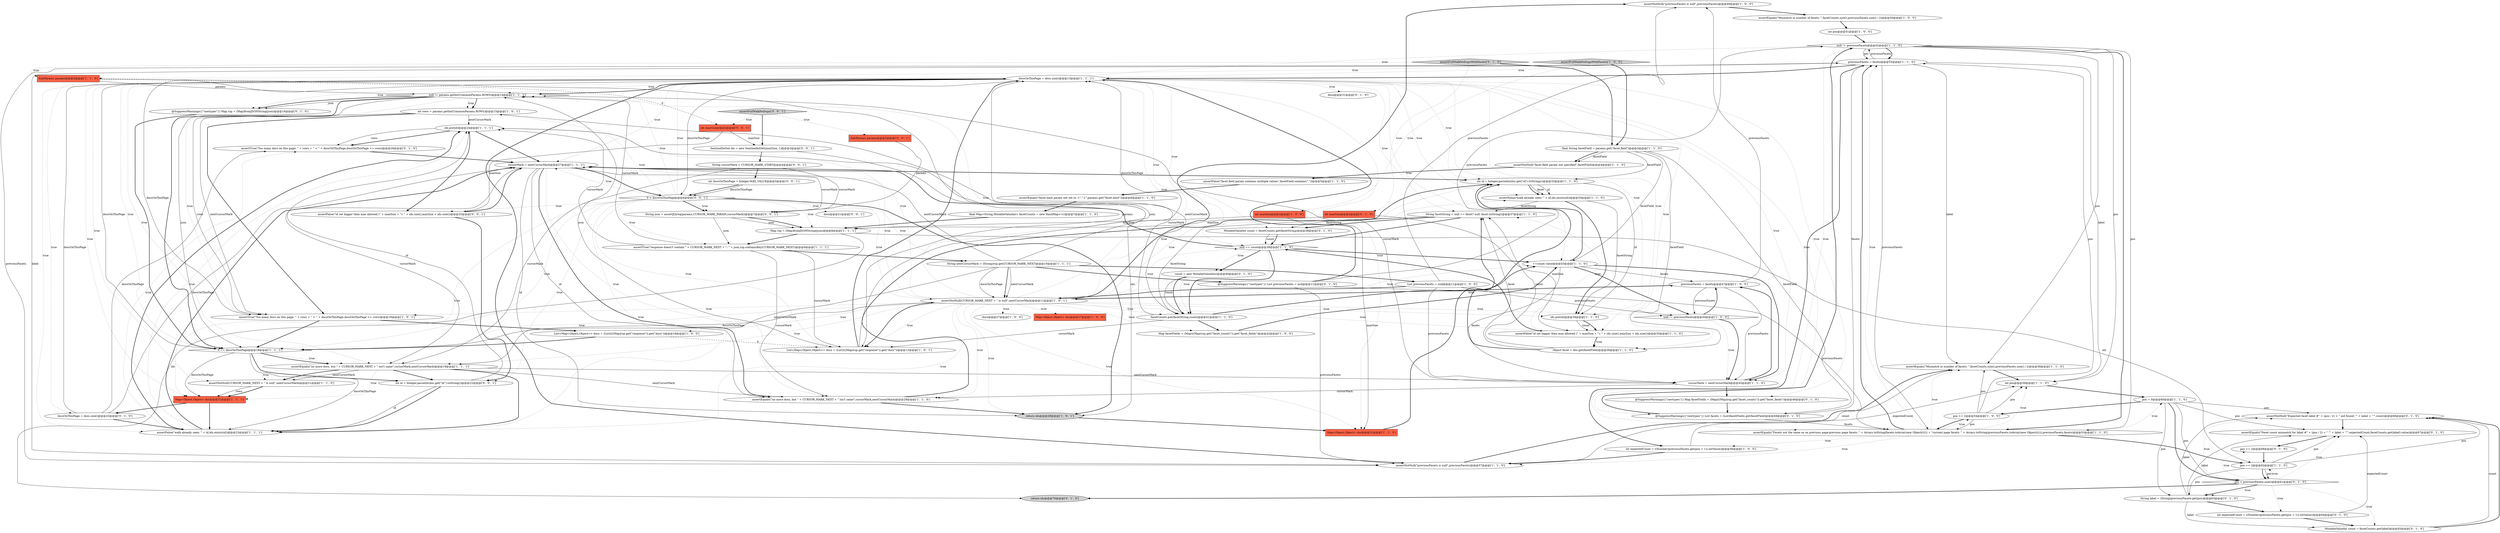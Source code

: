 digraph {
18 [style = filled, label = "assertNotNull(\"previousFacets is null\",previousFacets)@@@49@@@['1', '0', '0']", fillcolor = white, shape = ellipse image = "AAA0AAABBB1BBB"];
68 [style = filled, label = "assertNotNull(\"Expected facet label #\" + (pos / 2) + \" not found: '\" + label + \"'\",count)@@@66@@@['0', '1', '0']", fillcolor = white, shape = ellipse image = "AAA0AAABBB2BBB"];
60 [style = filled, label = "String label = (String)previousFacets.get(pos)@@@63@@@['0', '1', '0']", fillcolor = white, shape = ellipse image = "AAA0AAABBB2BBB"];
58 [style = filled, label = "return ids@@@70@@@['0', '1', '0']", fillcolor = lightgray, shape = ellipse image = "AAA0AAABBB2BBB"];
21 [style = filled, label = "null != params.getInt(CommonParams.ROWS)@@@14@@@['1', '1', '1']", fillcolor = white, shape = diamond image = "AAA0AAABBB1BBB"];
15 [style = filled, label = "assertFalse(\"walk already seen: \" + id,ids.exists(id))@@@33@@@['1', '1', '0']", fillcolor = white, shape = ellipse image = "AAA0AAABBB1BBB"];
32 [style = filled, label = "pos += 2@@@62@@@['1', '1', '0']", fillcolor = white, shape = ellipse image = "AAA0AAABBB1BBB"];
28 [style = filled, label = "int maxSize@@@2@@@['1', '0', '0']", fillcolor = tomato, shape = box image = "AAA0AAABBB1BBB"];
67 [style = filled, label = "assertTrue(\"Too many docs on this page: \" + rows + \" < \" + docsOnThisPage,docsOnThisPage <= rows)@@@26@@@['0', '1', '0']", fillcolor = white, shape = ellipse image = "AAA0AAABBB2BBB"];
14 [style = filled, label = "previousFacets = facets@@@47@@@['1', '0', '0']", fillcolor = white, shape = ellipse image = "AAA0AAABBB1BBB"];
81 [style = filled, label = "String cursorMark = CURSOR_MARK_START@@@4@@@['0', '0', '1']", fillcolor = white, shape = ellipse image = "AAA0AAABBB3BBB"];
0 [style = filled, label = "String facetString = null == facet? null: facet.toString()@@@37@@@['1', '1', '0']", fillcolor = white, shape = ellipse image = "AAA0AAABBB1BBB"];
50 [style = filled, label = "int id = Integer.parseInt(doc.get(\"id\").toString())@@@32@@@['1', '1', '0']", fillcolor = white, shape = ellipse image = "AAA0AAABBB1BBB"];
56 [style = filled, label = "assertFullWalkNoDupsWithFacets['1', '0', '0']", fillcolor = lightgray, shape = diamond image = "AAA0AAABBB1BBB"];
83 [style = filled, label = "SentinelIntSet ids = new SentinelIntSet(maxSize,-1)@@@3@@@['0', '0', '1']", fillcolor = white, shape = ellipse image = "AAA0AAABBB3BBB"];
39 [style = filled, label = "String nextCursorMark = (String)rsp.get(CURSOR_MARK_NEXT)@@@10@@@['1', '1', '1']", fillcolor = white, shape = ellipse image = "AAA0AAABBB1BBB"];
54 [style = filled, label = "pos += 2@@@54@@@['1', '0', '0']", fillcolor = white, shape = ellipse image = "AAA0AAABBB1BBB"];
43 [style = filled, label = "assertNotNull(\"facet.field param not specified\",facetField)@@@4@@@['1', '1', '0']", fillcolor = white, shape = ellipse image = "AAA0AAABBB1BBB"];
78 [style = filled, label = "int id = Integer.parseInt(doc.get(\"id\").toString())@@@22@@@['0', '0', '1']", fillcolor = white, shape = ellipse image = "AAA0AAABBB3BBB"];
42 [style = filled, label = "previousFacets = facets@@@55@@@['1', '1', '0']", fillcolor = white, shape = ellipse image = "AAA0AAABBB1BBB"];
17 [style = filled, label = "ids.put(id)@@@24@@@['1', '1', '1']", fillcolor = white, shape = ellipse image = "AAA0AAABBB1BBB"];
69 [style = filled, label = "@SuppressWarnings({\"rawtypes\"}) Map facetFields = (Map)((Map)rsp.get(\"facet_counts\")).get(\"facet_fields\")@@@46@@@['0', '1', '0']", fillcolor = white, shape = ellipse image = "AAA0AAABBB2BBB"];
38 [style = filled, label = "docs@@@27@@@['1', '0', '0']", fillcolor = white, shape = ellipse image = "AAA0AAABBB1BBB"];
3 [style = filled, label = "assertTrue(\"response doesn't contain \" + CURSOR_MARK_NEXT + \": \" + json,rsp.containsKey(CURSOR_MARK_NEXT))@@@9@@@['1', '1', '1']", fillcolor = white, shape = ellipse image = "AAA0AAABBB1BBB"];
25 [style = filled, label = "int rows = params.getInt(CommonParams.ROWS)@@@15@@@['1', '0', '1']", fillcolor = white, shape = ellipse image = "AAA0AAABBB1BBB"];
57 [style = filled, label = "docsOnThisPage = docs.size()@@@23@@@['0', '1', '0']", fillcolor = white, shape = ellipse image = "AAA0AAABBB2BBB"];
62 [style = filled, label = "docs@@@31@@@['0', '1', '0']", fillcolor = white, shape = ellipse image = "AAA0AAABBB2BBB"];
40 [style = filled, label = "null == count@@@39@@@['1', '1', '0']", fillcolor = white, shape = diamond image = "AAA0AAABBB1BBB"];
27 [style = filled, label = "cursorMark = nextCursorMark@@@45@@@['1', '1', '0']", fillcolor = white, shape = ellipse image = "AAA0AAABBB1BBB"];
61 [style = filled, label = "@SuppressWarnings({\"rawtypes\"}) List facets = (List)facetFields.get(facetField)@@@49@@@['0', '1', '0']", fillcolor = white, shape = ellipse image = "AAA1AAABBB2BBB"];
52 [style = filled, label = "null != previousFacets@@@44@@@['1', '0', '0']", fillcolor = white, shape = diamond image = "AAA0AAABBB1BBB"];
26 [style = filled, label = "List previousFacets = null@@@11@@@['1', '0', '0']", fillcolor = white, shape = ellipse image = "AAA0AAABBB1BBB"];
16 [style = filled, label = "int pos@@@51@@@['1', '0', '0']", fillcolor = white, shape = ellipse image = "AAA0AAABBB1BBB"];
51 [style = filled, label = "assertNotNull(CURSOR_MARK_NEXT + \" is null\",nextCursorMark)@@@21@@@['1', '1', '0']", fillcolor = white, shape = ellipse image = "AAA0AAABBB1BBB"];
63 [style = filled, label = "@SuppressWarnings({\"rawtypes\"}) Map rsp = (Map)fromJSONString(json)@@@16@@@['0', '1', '0']", fillcolor = white, shape = ellipse image = "AAA0AAABBB2BBB"];
31 [style = filled, label = "assertEquals(\"Mismatch in number of facets: \",facetCounts.size(),previousFacets.size() / 2)@@@58@@@['1', '1', '0']", fillcolor = white, shape = ellipse image = "AAA0AAABBB1BBB"];
22 [style = filled, label = "return ids@@@29@@@['1', '0', '1']", fillcolor = lightgray, shape = ellipse image = "AAA0AAABBB1BBB"];
1 [style = filled, label = "assertEquals(\"Mismatch in number of facets: \",facetCounts.size(),previousFacets.size() / 2)@@@50@@@['1', '0', '0']", fillcolor = white, shape = ellipse image = "AAA0AAABBB1BBB"];
37 [style = filled, label = "Map<Object,Object> doc@@@27@@@['1', '0', '0']", fillcolor = tomato, shape = box image = "AAA0AAABBB1BBB"];
65 [style = filled, label = "assertFullWalkNoDupsWithFacets['0', '1', '0']", fillcolor = lightgray, shape = diamond image = "AAA0AAABBB2BBB"];
36 [style = filled, label = "Object facet = doc.get(facetField)@@@36@@@['1', '1', '0']", fillcolor = white, shape = ellipse image = "AAA0AAABBB1BBB"];
24 [style = filled, label = "List<Map<Object,Object>> docs = (List)(((Map)rsp.get(\"response\")).get(\"docs\"))@@@18@@@['1', '0', '0']", fillcolor = white, shape = ellipse image = "AAA0AAABBB1BBB"];
59 [style = filled, label = "@SuppressWarnings({\"rawtypes\"}) List previousFacets = null@@@11@@@['0', '1', '0']", fillcolor = white, shape = ellipse image = "AAA0AAABBB2BBB"];
70 [style = filled, label = "MutableValueInt count = facetCounts.get(facetString)@@@38@@@['0', '1', '0']", fillcolor = white, shape = ellipse image = "AAA0AAABBB2BBB"];
47 [style = filled, label = "assertNotNull(\"previousFacets is null\",previousFacets)@@@57@@@['1', '1', '0']", fillcolor = white, shape = ellipse image = "AAA0AAABBB1BBB"];
6 [style = filled, label = "assertTrue(\"Too many docs on this page: \" + rows + \" < \" + docsOnThisPage,docsOnThisPage <= rows)@@@16@@@['1', '0', '1']", fillcolor = white, shape = ellipse image = "AAA0AAABBB1BBB"];
66 [style = filled, label = "int maxSize@@@2@@@['0', '1', '0']", fillcolor = tomato, shape = box image = "AAA0AAABBB2BBB"];
23 [style = filled, label = "Map<Object,Object> doc@@@31@@@['1', '1', '0']", fillcolor = tomato, shape = box image = "AAA0AAABBB1BBB"];
55 [style = filled, label = "assertFalse(\"id set bigger then max allowed (\" + maxSize + \"): \" + ids.size(),maxSize < ids.size())@@@35@@@['1', '1', '0']", fillcolor = white, shape = ellipse image = "AAA0AAABBB1BBB"];
53 [style = filled, label = "Map facetFields = (Map)((Map)rsp.get(\"facet_counts\")).get(\"facet_fields\")@@@42@@@['1', '0', '0']", fillcolor = white, shape = ellipse image = "AAA0AAABBB1BBB"];
11 [style = filled, label = "List<Map<Object,Object>> docs = (List)(((Map)rsp.get(\"response\")).get(\"docs\"))@@@12@@@['1', '0', '1']", fillcolor = white, shape = ellipse image = "AAA0AAABBB1BBB"];
86 [style = filled, label = "int docsOnThisPage = Integer.MAX_VALUE@@@5@@@['0', '0', '1']", fillcolor = white, shape = ellipse image = "AAA0AAABBB3BBB"];
77 [style = filled, label = "SolrParams params@@@2@@@['0', '0', '1']", fillcolor = tomato, shape = box image = "AAA0AAABBB3BBB"];
33 [style = filled, label = "assertFalse(\"walk already seen: \" + id,ids.exists(id))@@@23@@@['1', '1', '1']", fillcolor = white, shape = ellipse image = "AAA0AAABBB1BBB"];
48 [style = filled, label = "Map<Object,Object> doc@@@21@@@['1', '1', '1']", fillcolor = tomato, shape = box image = "AAA0AAABBB1BBB"];
80 [style = filled, label = "int maxSize@@@2@@@['0', '0', '1']", fillcolor = tomato, shape = box image = "AAA0AAABBB3BBB"];
76 [style = filled, label = "docs@@@21@@@['0', '0', '1']", fillcolor = white, shape = ellipse image = "AAA0AAABBB3BBB"];
35 [style = filled, label = "0 == docsOnThisPage@@@18@@@['1', '1', '1']", fillcolor = white, shape = diamond image = "AAA0AAABBB1BBB"];
29 [style = filled, label = "++count.value@@@43@@@['1', '1', '0']", fillcolor = white, shape = ellipse image = "AAA0AAABBB1BBB"];
20 [style = filled, label = "int pos@@@59@@@['1', '1', '0']", fillcolor = white, shape = ellipse image = "AAA0AAABBB1BBB"];
5 [style = filled, label = "final Map<String,MutableValueInt> facetCounts = new HashMap<>()@@@7@@@['1', '1', '0']", fillcolor = white, shape = ellipse image = "AAA0AAABBB1BBB"];
46 [style = filled, label = "int expectedCount = ((Number)previousFacets.get(pos + 1)).intValue()@@@56@@@['1', '0', '0']", fillcolor = white, shape = ellipse image = "AAA0AAABBB1BBB"];
79 [style = filled, label = "assertFalse(\"id set bigger then max allowed (\" + maxSize + \"): \" + ids.size(),maxSize < ids.size())@@@25@@@['0', '0', '1']", fillcolor = white, shape = ellipse image = "AAA0AAABBB3BBB"];
12 [style = filled, label = "null != previousFacets@@@52@@@['1', '1', '0']", fillcolor = white, shape = diamond image = "AAA0AAABBB1BBB"];
73 [style = filled, label = "pos += 2@@@68@@@['0', '1', '0']", fillcolor = white, shape = ellipse image = "AAA0AAABBB2BBB"];
85 [style = filled, label = "assertFullWalkNoDups['0', '0', '1']", fillcolor = lightgray, shape = diamond image = "AAA0AAABBB3BBB"];
9 [style = filled, label = "ids.put(id)@@@34@@@['1', '1', '0']", fillcolor = white, shape = ellipse image = "AAA0AAABBB1BBB"];
7 [style = filled, label = "pos = 0@@@60@@@['1', '1', '0']", fillcolor = white, shape = ellipse image = "AAA0AAABBB1BBB"];
8 [style = filled, label = "assertEquals(\"Facets not the same as on previous page:previous page facets: \" + Arrays.toString(facets.toArray(new Object(((()) + \"current page facets: \" + Arrays.toString(previousFacets.toArray(new Object(((()),previousFacets,facets)@@@53@@@['1', '1', '0']", fillcolor = white, shape = ellipse image = "AAA0AAABBB1BBB"];
4 [style = filled, label = "facetCounts.put(facetString,count)@@@41@@@['1', '1', '0']", fillcolor = white, shape = ellipse image = "AAA0AAABBB1BBB"];
13 [style = filled, label = "assertEquals(\"no more docs, but \" + CURSOR_MARK_NEXT + \" isn't same\",cursorMark,nextCursorMark)@@@19@@@['1', '1', '1']", fillcolor = white, shape = ellipse image = "AAA0AAABBB1BBB"];
45 [style = filled, label = "assertNotNull(CURSOR_MARK_NEXT + \" is null\",nextCursorMark)@@@11@@@['1', '0', '1']", fillcolor = white, shape = ellipse image = "AAA0AAABBB1BBB"];
34 [style = filled, label = "cursorMark = nextCursorMark@@@27@@@['1', '1', '1']", fillcolor = white, shape = ellipse image = "AAA0AAABBB1BBB"];
84 [style = filled, label = "0 < docsOnThisPage@@@6@@@['0', '0', '1']", fillcolor = white, shape = diamond image = "AAA0AAABBB3BBB"];
74 [style = filled, label = "pos < previousFacets.size()@@@61@@@['0', '1', '0']", fillcolor = white, shape = diamond image = "AAA0AAABBB2BBB"];
49 [style = filled, label = "assertFalse(\"facet.field param contains multiple values\",facetField.contains(\",\"))@@@5@@@['1', '1', '0']", fillcolor = white, shape = ellipse image = "AAA0AAABBB1BBB"];
2 [style = filled, label = "final String facetField = params.get(\"facet.field\")@@@3@@@['1', '1', '0']", fillcolor = white, shape = ellipse image = "AAA0AAABBB1BBB"];
10 [style = filled, label = "docsOnThisPage = docs.size()@@@13@@@['1', '1', '1']", fillcolor = white, shape = ellipse image = "AAA0AAABBB1BBB"];
30 [style = filled, label = "assertEquals(\"facet.limit param not set to -1\",\"-1\",params.get(\"facet.limit\"))@@@6@@@['1', '1', '0']", fillcolor = white, shape = ellipse image = "AAA0AAABBB1BBB"];
41 [style = filled, label = "SolrParams params@@@2@@@['1', '1', '0']", fillcolor = tomato, shape = box image = "AAA0AAABBB1BBB"];
82 [style = filled, label = "String json = assertJQ(req(params,CURSOR_MARK_PARAM,cursorMark))@@@7@@@['0', '0', '1']", fillcolor = white, shape = ellipse image = "AAA0AAABBB3BBB"];
19 [style = filled, label = "Map rsp = (Map)fromJSONString(json)@@@8@@@['1', '1', '1']", fillcolor = white, shape = ellipse image = "AAA0AAABBB1BBB"];
71 [style = filled, label = "assertEquals(\"Facet count mismatch for label #\" + (pos / 2) + \" '\" + label + \"'\",expectedCount,facetCounts.get(label).value)@@@67@@@['0', '1', '0']", fillcolor = white, shape = ellipse image = "AAA0AAABBB2BBB"];
44 [style = filled, label = "assertEquals(\"no more docs, but \" + CURSOR_MARK_NEXT + \" isn't same\",cursorMark,nextCursorMark)@@@29@@@['1', '1', '0']", fillcolor = white, shape = ellipse image = "AAA0AAABBB1BBB"];
64 [style = filled, label = "count = new MutableValueInt()@@@40@@@['0', '1', '0']", fillcolor = white, shape = ellipse image = "AAA0AAABBB2BBB"];
75 [style = filled, label = "int expectedCount = ((Number)previousFacets.get(pos + 1)).intValue()@@@64@@@['0', '1', '0']", fillcolor = white, shape = ellipse image = "AAA0AAABBB2BBB"];
72 [style = filled, label = "MutableValueInt count = facetCounts.get(label)@@@65@@@['0', '1', '0']", fillcolor = white, shape = ellipse image = "AAA0AAABBB2BBB"];
50->15 [style = solid, label="facet"];
49->30 [style = bold, label=""];
42->12 [style = solid, label="previousFacets"];
13->27 [style = solid, label="nextCursorMark"];
19->3 [style = bold, label=""];
51->48 [style = bold, label=""];
84->35 [style = dotted, label="true"];
65->66 [style = dotted, label="true"];
10->21 [style = bold, label=""];
33->67 [style = dotted, label="true"];
46->47 [style = bold, label=""];
10->47 [style = bold, label=""];
84->11 [style = dotted, label="true"];
54->20 [style = solid, label="pos"];
20->7 [style = bold, label=""];
42->20 [style = solid, label="label"];
50->15 [style = solid, label="id"];
17->79 [style = bold, label=""];
34->82 [style = solid, label="cursorMark"];
45->33 [style = dotted, label="true"];
10->12 [style = dotted, label="true"];
64->4 [style = bold, label=""];
74->71 [style = dotted, label="true"];
45->11 [style = bold, label=""];
40->4 [style = dotted, label="true"];
8->54 [style = dotted, label="true"];
10->63 [style = dotted, label="true"];
40->4 [style = bold, label=""];
33->17 [style = bold, label=""];
33->34 [style = bold, label=""];
39->34 [style = solid, label="nextCursorMark"];
46->20 [style = solid, label="expectedCount"];
61->12 [style = bold, label=""];
45->23 [style = dotted, label="true"];
8->47 [style = dotted, label="true"];
32->74 [style = bold, label=""];
63->35 [style = bold, label=""];
45->52 [style = dotted, label="true"];
28->19 [style = solid, label="maxSize"];
10->27 [style = dotted, label="true"];
84->45 [style = dotted, label="true"];
84->82 [style = bold, label=""];
27->69 [style = bold, label=""];
21->25 [style = bold, label=""];
9->55 [style = solid, label="count"];
16->12 [style = bold, label=""];
25->17 [style = solid, label="nextCursorMark"];
13->51 [style = dotted, label="true"];
50->15 [style = bold, label=""];
45->6 [style = dotted, label="true"];
84->22 [style = bold, label=""];
33->17 [style = dotted, label="true"];
34->13 [style = solid, label="cursorMark"];
61->42 [style = solid, label="facets"];
54->8 [style = solid, label="pos"];
55->40 [style = bold, label=""];
65->2 [style = bold, label=""];
45->50 [style = dotted, label="true"];
45->55 [style = dotted, label="true"];
59->47 [style = solid, label="previousFacets"];
14->27 [style = solid, label="previousFacets"];
28->23 [style = solid, label="maxSize"];
57->67 [style = solid, label="docsOnThisPage"];
10->40 [style = dotted, label="true"];
39->45 [style = solid, label="docsOnThisPage"];
74->60 [style = bold, label=""];
27->21 [style = solid, label="cursorMark"];
34->44 [style = solid, label="id"];
45->11 [style = dotted, label="true"];
10->84 [style = solid, label="docsOnThisPage"];
11->10 [style = solid, label="json"];
13->51 [style = bold, label=""];
42->10 [style = bold, label=""];
7->74 [style = solid, label="pos"];
9->55 [style = bold, label=""];
45->53 [style = dotted, label="true"];
24->35 [style = bold, label=""];
56->41 [style = dotted, label="true"];
84->48 [style = dotted, label="true"];
11->21 [style = solid, label="json"];
29->50 [style = bold, label=""];
7->54 [style = bold, label=""];
45->37 [style = dotted, label="true"];
10->13 [style = dotted, label="true"];
15->9 [style = bold, label=""];
84->10 [style = dotted, label="true"];
84->76 [style = dotted, label="true"];
66->19 [style = solid, label="maxSize"];
50->9 [style = solid, label="id"];
10->33 [style = dotted, label="true"];
8->42 [style = bold, label=""];
71->73 [style = bold, label=""];
10->35 [style = solid, label="docsOnThisPage"];
65->41 [style = dotted, label="true"];
83->22 [style = solid, label="ids"];
45->40 [style = dotted, label="true"];
7->71 [style = solid, label="pos"];
10->36 [style = dotted, label="true"];
4->17 [style = solid, label="cursorMark"];
8->32 [style = bold, label=""];
34->50 [style = bold, label=""];
74->60 [style = dotted, label="true"];
10->6 [style = solid, label="docsOnThisPage"];
42->47 [style = solid, label="previousFacets"];
70->40 [style = bold, label=""];
70->40 [style = solid, label="count"];
10->62 [style = dotted, label="true"];
10->61 [style = dotted, label="true"];
59->12 [style = solid, label="previousFacets"];
72->68 [style = solid, label="count"];
78->33 [style = solid, label="id"];
35->13 [style = bold, label=""];
48->33 [style = bold, label=""];
14->45 [style = bold, label=""];
77->82 [style = solid, label="params"];
12->31 [style = solid, label="pos"];
8->20 [style = dotted, label="true"];
34->22 [style = solid, label="id"];
10->0 [style = dotted, label="true"];
84->33 [style = dotted, label="true"];
12->8 [style = solid, label="pos"];
86->84 [style = bold, label=""];
10->55 [style = dotted, label="true"];
2->43 [style = solid, label="facetField"];
19->32 [style = solid, label="ids"];
47->31 [style = solid, label="count"];
85->80 [style = dotted, label="true"];
75->72 [style = bold, label=""];
12->8 [style = dotted, label="true"];
57->34 [style = solid, label="docsOnThisPage"];
12->42 [style = bold, label=""];
56->28 [style = dotted, label="true"];
39->10 [style = solid, label="docsOnThisPage"];
13->44 [style = solid, label="nextCursorMark"];
45->21 [style = dotted, label="true"];
10->42 [style = dotted, label="true"];
41->80 [style = dashed, label="0"];
54->31 [style = solid, label="pos"];
48->57 [style = bold, label=""];
44->50 [style = bold, label=""];
47->31 [style = bold, label=""];
84->3 [style = dotted, label="true"];
42->8 [style = solid, label="previousFacets"];
34->44 [style = bold, label=""];
75->71 [style = solid, label="expectedCount"];
25->6 [style = solid, label="rows"];
7->68 [style = solid, label="pos"];
26->45 [style = bold, label=""];
84->21 [style = dotted, label="true"];
40->64 [style = bold, label=""];
10->23 [style = dotted, label="true"];
35->45 [style = solid, label="docsOnThisPage"];
32->74 [style = solid, label="pos"];
84->82 [style = dotted, label="true"];
60->75 [style = bold, label=""];
80->79 [style = solid, label="maxSize"];
13->51 [style = solid, label="nextCursorMark"];
67->34 [style = bold, label=""];
34->44 [style = dotted, label="true"];
39->59 [style = bold, label=""];
14->18 [style = solid, label="previousFacets"];
69->61 [style = bold, label=""];
55->36 [style = dotted, label="true"];
21->25 [style = dotted, label="true"];
60->72 [style = solid, label="label"];
25->6 [style = solid, label="nextCursorMark"];
5->19 [style = bold, label=""];
21->63 [style = bold, label=""];
29->27 [style = bold, label=""];
2->43 [style = bold, label=""];
13->78 [style = bold, label=""];
43->49 [style = bold, label=""];
7->74 [style = bold, label=""];
81->86 [style = bold, label=""];
10->69 [style = dotted, label="true"];
84->19 [style = dotted, label="true"];
84->17 [style = dotted, label="true"];
41->11 [style = solid, label="params"];
73->32 [style = bold, label=""];
23->50 [style = bold, label=""];
59->10 [style = bold, label=""];
60->71 [style = solid, label="label"];
79->78 [style = bold, label=""];
10->48 [style = dotted, label="true"];
0->70 [style = bold, label=""];
68->71 [style = bold, label=""];
10->34 [style = dotted, label="true"];
74->58 [style = bold, label=""];
8->31 [style = dotted, label="true"];
35->13 [style = dotted, label="true"];
45->29 [style = dotted, label="true"];
26->27 [style = solid, label="previousFacets"];
81->13 [style = solid, label="cursorMark"];
6->24 [style = bold, label=""];
8->7 [style = dotted, label="true"];
35->33 [style = solid, label="docsOnThisPage"];
25->4 [style = solid, label="nextCursorMark"];
15->9 [style = solid, label="facetString"];
3->11 [style = solid, label="cursorMark"];
59->8 [style = solid, label="previousFacets"];
27->44 [style = solid, label="cursorMark"];
81->82 [style = solid, label="cursorMark"];
39->45 [style = bold, label=""];
45->10 [style = dotted, label="true"];
32->71 [style = solid, label="pos"];
3->21 [style = solid, label="cursorMark"];
10->50 [style = dotted, label="true"];
60->68 [style = solid, label="label"];
84->79 [style = dotted, label="true"];
41->21 [style = solid, label="params"];
2->36 [style = solid, label="facetField"];
86->84 [style = solid, label="docsOnThisPage"];
11->10 [style = bold, label=""];
53->29 [style = bold, label=""];
45->15 [style = dotted, label="true"];
10->70 [style = dotted, label="true"];
74->68 [style = dotted, label="true"];
45->9 [style = dotted, label="true"];
40->34 [style = bold, label=""];
31->20 [style = bold, label=""];
85->77 [style = dotted, label="true"];
36->0 [style = solid, label="count"];
45->25 [style = dotted, label="true"];
42->31 [style = solid, label="label"];
3->44 [style = solid, label="cursorMark"];
36->0 [style = bold, label=""];
40->29 [style = bold, label=""];
10->35 [style = dotted, label="true"];
21->6 [style = dotted, label="true"];
18->1 [style = bold, label=""];
26->18 [style = solid, label="previousFacets"];
45->18 [style = bold, label=""];
45->35 [style = dotted, label="true"];
2->50 [style = solid, label="facetField"];
21->35 [style = bold, label=""];
4->53 [style = bold, label=""];
54->42 [style = solid, label="pos"];
83->81 [style = bold, label=""];
82->19 [style = solid, label="json"];
12->8 [style = bold, label=""];
25->6 [style = bold, label=""];
35->78 [style = bold, label=""];
39->45 [style = solid, label="nextCursorMark"];
78->33 [style = bold, label=""];
10->9 [style = dotted, label="true"];
0->4 [style = solid, label="facetString"];
72->68 [style = bold, label=""];
26->52 [style = solid, label="previousFacets"];
39->26 [style = bold, label=""];
3->17 [style = solid, label="cursorMark"];
45->13 [style = dotted, label="true"];
4->11 [style = solid, label="cursorMark"];
27->14 [style = bold, label=""];
7->60 [style = solid, label="pos"];
29->52 [style = bold, label=""];
54->8 [style = bold, label=""];
78->17 [style = solid, label="id"];
51->48 [style = solid, label="rows"];
19->58 [style = solid, label="ids"];
55->0 [style = dotted, label="true"];
82->19 [style = bold, label=""];
45->22 [style = dotted, label="true"];
10->51 [style = dotted, label="true"];
80->83 [style = solid, label="maxSize"];
2->29 [style = solid, label="facetField"];
74->32 [style = dotted, label="true"];
52->27 [style = bold, label=""];
12->42 [style = solid, label="pos"];
8->42 [style = dotted, label="true"];
15->0 [style = solid, label="facetString"];
29->27 [style = solid, label="facets"];
45->34 [style = dotted, label="true"];
13->33 [style = bold, label=""];
17->67 [style = bold, label=""];
39->13 [style = solid, label="nextCursorMark"];
84->39 [style = dotted, label="true"];
57->33 [style = bold, label=""];
0->70 [style = solid, label="facetString"];
21->63 [style = solid, label="json"];
74->73 [style = dotted, label="true"];
84->78 [style = dotted, label="true"];
10->29 [style = dotted, label="true"];
64->4 [style = solid, label="count"];
45->14 [style = dotted, label="true"];
35->48 [style = solid, label="docsOnThisPage"];
56->2 [style = bold, label=""];
2->61 [style = solid, label="facetField"];
13->48 [style = dotted, label="true"];
10->57 [style = dotted, label="true"];
45->38 [style = dotted, label="true"];
8->46 [style = dotted, label="true"];
34->84 [style = bold, label=""];
55->36 [style = bold, label=""];
52->27 [style = dotted, label="true"];
17->67 [style = solid, label="rows"];
79->34 [style = bold, label=""];
24->11 [style = dashed, label="0"];
30->5 [style = bold, label=""];
12->20 [style = solid, label="pos"];
45->24 [style = dotted, label="true"];
74->75 [style = dotted, label="true"];
42->47 [style = solid, label="label"];
42->46 [style = bold, label=""];
74->72 [style = dotted, label="true"];
82->3 [style = solid, label="json"];
61->8 [style = solid, label="facets"];
0->40 [style = bold, label=""];
40->64 [style = dotted, label="true"];
66->55 [style = solid, label="maxSize"];
10->21 [style = dotted, label="true"];
32->68 [style = solid, label="pos"];
45->4 [style = dotted, label="true"];
57->10 [style = solid, label="docsOnThisPage"];
17->34 [style = bold, label=""];
36->0 [style = solid, label="facet"];
22->23 [style = bold, label=""];
1->16 [style = bold, label=""];
4->29 [style = bold, label=""];
21->35 [style = solid, label="json"];
14->52 [style = solid, label="previousFacets"];
6->35 [style = bold, label=""];
52->14 [style = bold, label=""];
45->44 [style = dotted, label="true"];
10->15 [style = dotted, label="true"];
44->22 [style = bold, label=""];
84->34 [style = dotted, label="true"];
85->83 [style = bold, label=""];
3->39 [style = bold, label=""];
29->14 [style = solid, label="facets"];
32->60 [style = solid, label="pos"];
}
